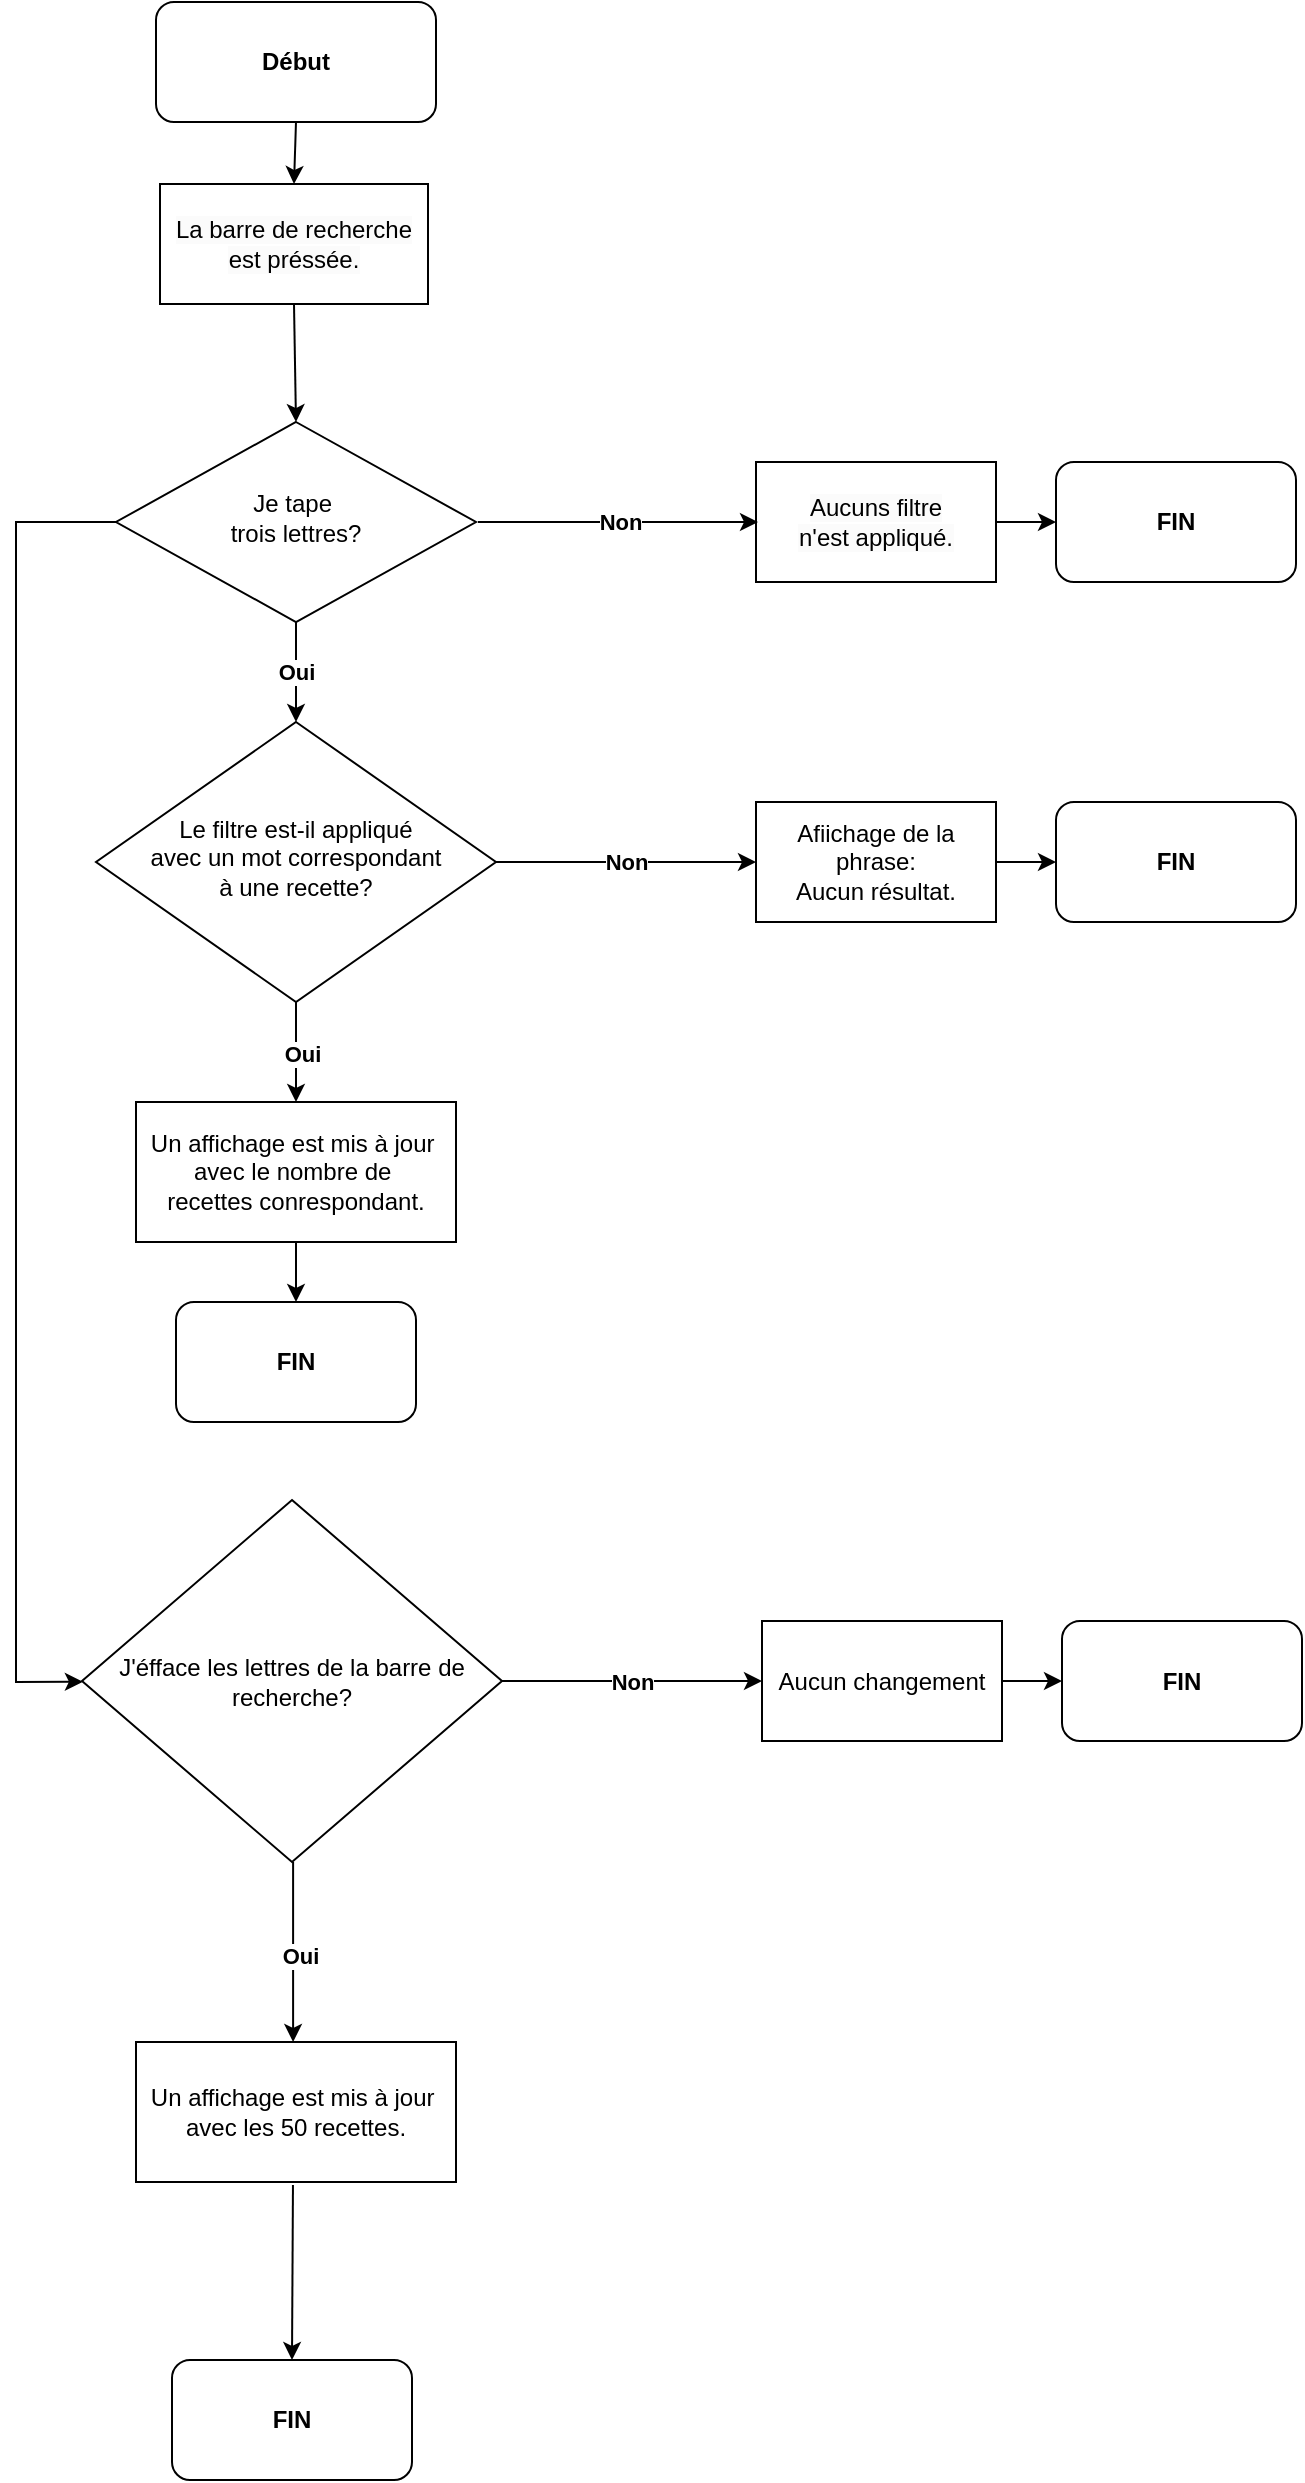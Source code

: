 <mxfile version="21.6.8" type="github">
  <diagram id="C5RBs43oDa-KdzZeNtuy" name="Page-1">
    <mxGraphModel dx="1059" dy="1849" grid="1" gridSize="10" guides="1" tooltips="1" connect="1" arrows="1" fold="1" page="1" pageScale="1" pageWidth="827" pageHeight="1169" math="0" shadow="0">
      <root>
        <mxCell id="WIyWlLk6GJQsqaUBKTNV-0" />
        <mxCell id="WIyWlLk6GJQsqaUBKTNV-1" parent="WIyWlLk6GJQsqaUBKTNV-0" />
        <mxCell id="WIyWlLk6GJQsqaUBKTNV-6" value="Je tape&amp;nbsp;&lt;br&gt;trois lettres?" style="rhombus;whiteSpace=wrap;html=1;shadow=0;fontFamily=Helvetica;fontSize=12;align=center;strokeWidth=1;spacing=6;spacingTop=-4;" parent="WIyWlLk6GJQsqaUBKTNV-1" vertex="1">
          <mxGeometry x="130" y="140" width="180" height="100" as="geometry" />
        </mxCell>
        <mxCell id="WIyWlLk6GJQsqaUBKTNV-10" value="Le filtre est-il appliqué &lt;br&gt;avec un mot correspondant &lt;br&gt;à une recette?" style="rhombus;whiteSpace=wrap;html=1;shadow=0;fontFamily=Helvetica;fontSize=12;align=center;strokeWidth=1;spacing=6;spacingTop=-4;" parent="WIyWlLk6GJQsqaUBKTNV-1" vertex="1">
          <mxGeometry x="120" y="290" width="200" height="140" as="geometry" />
        </mxCell>
        <mxCell id="qFhbp3lelS0BnjIZJEXg-34" value="&lt;span style=&quot;color: rgb(0, 0, 0); font-family: Helvetica; font-size: 12px; font-style: normal; font-variant-ligatures: normal; font-variant-caps: normal; font-weight: 400; letter-spacing: normal; orphans: 2; text-align: center; text-indent: 0px; text-transform: none; widows: 2; word-spacing: 0px; -webkit-text-stroke-width: 0px; background-color: rgb(251, 251, 251); text-decoration-thickness: initial; text-decoration-style: initial; text-decoration-color: initial; float: none; display: inline !important;&quot;&gt;La barre de recherche est préssée.&lt;/span&gt;" style="rounded=0;whiteSpace=wrap;html=1;" vertex="1" parent="WIyWlLk6GJQsqaUBKTNV-1">
          <mxGeometry x="152" y="21" width="134" height="60" as="geometry" />
        </mxCell>
        <mxCell id="qFhbp3lelS0BnjIZJEXg-37" value="&lt;span style=&quot;color: rgb(0, 0, 0); font-family: Helvetica; font-size: 12px; font-style: normal; font-variant-ligatures: normal; font-variant-caps: normal; font-weight: 400; letter-spacing: normal; orphans: 2; text-align: center; text-indent: 0px; text-transform: none; widows: 2; word-spacing: 0px; -webkit-text-stroke-width: 0px; background-color: rgb(251, 251, 251); text-decoration-thickness: initial; text-decoration-style: initial; text-decoration-color: initial; float: none; display: inline !important;&quot;&gt;Aucuns filtre &lt;br&gt;n&#39;est appliqué.&lt;/span&gt;" style="rounded=0;whiteSpace=wrap;html=1;" vertex="1" parent="WIyWlLk6GJQsqaUBKTNV-1">
          <mxGeometry x="450" y="160" width="120" height="60" as="geometry" />
        </mxCell>
        <mxCell id="qFhbp3lelS0BnjIZJEXg-38" value="&lt;b&gt;FIN&lt;/b&gt;" style="rounded=1;whiteSpace=wrap;html=1;" vertex="1" parent="WIyWlLk6GJQsqaUBKTNV-1">
          <mxGeometry x="600" y="160" width="120" height="60" as="geometry" />
        </mxCell>
        <mxCell id="qFhbp3lelS0BnjIZJEXg-39" value="" style="endArrow=classic;html=1;rounded=0;entryX=0;entryY=0.5;entryDx=0;entryDy=0;exitX=1;exitY=0.5;exitDx=0;exitDy=0;" edge="1" parent="WIyWlLk6GJQsqaUBKTNV-1" source="qFhbp3lelS0BnjIZJEXg-37" target="qFhbp3lelS0BnjIZJEXg-38">
          <mxGeometry width="50" height="50" relative="1" as="geometry">
            <mxPoint x="280" y="300" as="sourcePoint" />
            <mxPoint x="330" y="250" as="targetPoint" />
          </mxGeometry>
        </mxCell>
        <mxCell id="qFhbp3lelS0BnjIZJEXg-41" value="Afiichage de la phrase:&lt;br&gt;Aucun résultat." style="rounded=0;whiteSpace=wrap;html=1;" vertex="1" parent="WIyWlLk6GJQsqaUBKTNV-1">
          <mxGeometry x="450" y="330" width="120" height="60" as="geometry" />
        </mxCell>
        <mxCell id="qFhbp3lelS0BnjIZJEXg-53" value="" style="endArrow=classic;html=1;rounded=0;exitX=0.5;exitY=1;exitDx=0;exitDy=0;entryX=0.5;entryY=0;entryDx=0;entryDy=0;" edge="1" parent="WIyWlLk6GJQsqaUBKTNV-1" source="qFhbp3lelS0BnjIZJEXg-34" target="WIyWlLk6GJQsqaUBKTNV-6">
          <mxGeometry width="50" height="50" relative="1" as="geometry">
            <mxPoint x="280" y="300" as="sourcePoint" />
            <mxPoint x="330" y="250" as="targetPoint" />
          </mxGeometry>
        </mxCell>
        <mxCell id="qFhbp3lelS0BnjIZJEXg-60" value="" style="endArrow=classic;html=1;rounded=0;exitX=0.5;exitY=1;exitDx=0;exitDy=0;entryX=0.5;entryY=0;entryDx=0;entryDy=0;" edge="1" parent="WIyWlLk6GJQsqaUBKTNV-1" source="WIyWlLk6GJQsqaUBKTNV-6" target="WIyWlLk6GJQsqaUBKTNV-10">
          <mxGeometry relative="1" as="geometry">
            <mxPoint x="230" y="280" as="sourcePoint" />
            <mxPoint x="390" y="280" as="targetPoint" />
          </mxGeometry>
        </mxCell>
        <mxCell id="qFhbp3lelS0BnjIZJEXg-61" value="&lt;b&gt;Oui&lt;/b&gt;" style="edgeLabel;resizable=0;html=1;align=center;verticalAlign=middle;" connectable="0" vertex="1" parent="qFhbp3lelS0BnjIZJEXg-60">
          <mxGeometry relative="1" as="geometry" />
        </mxCell>
        <mxCell id="qFhbp3lelS0BnjIZJEXg-64" value="&lt;b&gt;Non&lt;/b&gt;" style="endArrow=classic;html=1;rounded=0;exitX=1;exitY=0.5;exitDx=0;exitDy=0;entryX=0;entryY=0.5;entryDx=0;entryDy=0;" edge="1" parent="WIyWlLk6GJQsqaUBKTNV-1">
          <mxGeometry x="0.007" relative="1" as="geometry">
            <mxPoint x="311.0" y="190" as="sourcePoint" />
            <mxPoint x="451" y="190" as="targetPoint" />
            <mxPoint as="offset" />
          </mxGeometry>
        </mxCell>
        <mxCell id="qFhbp3lelS0BnjIZJEXg-68" value="" style="endArrow=classic;html=1;rounded=0;entryX=0;entryY=0.5;entryDx=0;entryDy=0;" edge="1" parent="WIyWlLk6GJQsqaUBKTNV-1" target="qFhbp3lelS0BnjIZJEXg-41">
          <mxGeometry relative="1" as="geometry">
            <mxPoint x="320" y="360" as="sourcePoint" />
            <mxPoint x="390" y="380" as="targetPoint" />
          </mxGeometry>
        </mxCell>
        <mxCell id="qFhbp3lelS0BnjIZJEXg-69" value="&lt;b&gt;Non&lt;/b&gt;" style="edgeLabel;resizable=0;html=1;align=center;verticalAlign=middle;" connectable="0" vertex="1" parent="qFhbp3lelS0BnjIZJEXg-68">
          <mxGeometry relative="1" as="geometry" />
        </mxCell>
        <mxCell id="qFhbp3lelS0BnjIZJEXg-72" value="" style="endArrow=classic;html=1;rounded=0;" edge="1" parent="WIyWlLk6GJQsqaUBKTNV-1">
          <mxGeometry width="50" height="50" relative="1" as="geometry">
            <mxPoint x="570" y="360" as="sourcePoint" />
            <mxPoint x="600" y="360" as="targetPoint" />
          </mxGeometry>
        </mxCell>
        <mxCell id="qFhbp3lelS0BnjIZJEXg-73" value="&lt;b&gt;FIN&lt;/b&gt;" style="rounded=1;whiteSpace=wrap;html=1;" vertex="1" parent="WIyWlLk6GJQsqaUBKTNV-1">
          <mxGeometry x="600" y="330" width="120" height="60" as="geometry" />
        </mxCell>
        <mxCell id="qFhbp3lelS0BnjIZJEXg-74" value="" style="endArrow=classic;html=1;rounded=0;exitX=0.5;exitY=1;exitDx=0;exitDy=0;" edge="1" parent="WIyWlLk6GJQsqaUBKTNV-1" source="WIyWlLk6GJQsqaUBKTNV-10">
          <mxGeometry relative="1" as="geometry">
            <mxPoint x="230" y="450" as="sourcePoint" />
            <mxPoint x="220" y="480" as="targetPoint" />
          </mxGeometry>
        </mxCell>
        <mxCell id="qFhbp3lelS0BnjIZJEXg-78" value="&lt;b&gt;Oui&lt;/b&gt;" style="edgeLabel;html=1;align=center;verticalAlign=middle;resizable=0;points=[];" vertex="1" connectable="0" parent="qFhbp3lelS0BnjIZJEXg-74">
          <mxGeometry x="0.037" y="3" relative="1" as="geometry">
            <mxPoint as="offset" />
          </mxGeometry>
        </mxCell>
        <mxCell id="qFhbp3lelS0BnjIZJEXg-79" value="Un affichage est mis à jour&amp;nbsp;&lt;br&gt;avec le nombre de&amp;nbsp;&lt;br&gt;recettes conrespondant." style="rounded=0;whiteSpace=wrap;html=1;" vertex="1" parent="WIyWlLk6GJQsqaUBKTNV-1">
          <mxGeometry x="140" y="480" width="160" height="70" as="geometry" />
        </mxCell>
        <mxCell id="qFhbp3lelS0BnjIZJEXg-81" value="J&#39;éfface les lettres de la barre de recherche?" style="rhombus;whiteSpace=wrap;html=1;" vertex="1" parent="WIyWlLk6GJQsqaUBKTNV-1">
          <mxGeometry x="113" y="679" width="210" height="181" as="geometry" />
        </mxCell>
        <mxCell id="qFhbp3lelS0BnjIZJEXg-82" value="Aucun changement" style="rounded=0;whiteSpace=wrap;html=1;" vertex="1" parent="WIyWlLk6GJQsqaUBKTNV-1">
          <mxGeometry x="453" y="739.5" width="120" height="60" as="geometry" />
        </mxCell>
        <mxCell id="qFhbp3lelS0BnjIZJEXg-83" value="" style="endArrow=classic;html=1;rounded=0;entryX=0;entryY=0.5;entryDx=0;entryDy=0;" edge="1" parent="WIyWlLk6GJQsqaUBKTNV-1" target="qFhbp3lelS0BnjIZJEXg-82">
          <mxGeometry relative="1" as="geometry">
            <mxPoint x="323" y="769.5" as="sourcePoint" />
            <mxPoint x="393" y="789.5" as="targetPoint" />
          </mxGeometry>
        </mxCell>
        <mxCell id="qFhbp3lelS0BnjIZJEXg-84" value="&lt;b&gt;Non&lt;/b&gt;" style="edgeLabel;resizable=0;html=1;align=center;verticalAlign=middle;" connectable="0" vertex="1" parent="qFhbp3lelS0BnjIZJEXg-83">
          <mxGeometry relative="1" as="geometry" />
        </mxCell>
        <mxCell id="qFhbp3lelS0BnjIZJEXg-85" value="" style="endArrow=classic;html=1;rounded=0;" edge="1" parent="WIyWlLk6GJQsqaUBKTNV-1">
          <mxGeometry width="50" height="50" relative="1" as="geometry">
            <mxPoint x="573" y="769.5" as="sourcePoint" />
            <mxPoint x="603" y="769.5" as="targetPoint" />
          </mxGeometry>
        </mxCell>
        <mxCell id="qFhbp3lelS0BnjIZJEXg-86" value="&lt;b&gt;FIN&lt;/b&gt;" style="rounded=1;whiteSpace=wrap;html=1;" vertex="1" parent="WIyWlLk6GJQsqaUBKTNV-1">
          <mxGeometry x="603" y="739.5" width="120" height="60" as="geometry" />
        </mxCell>
        <mxCell id="qFhbp3lelS0BnjIZJEXg-87" value="" style="endArrow=classic;html=1;rounded=0;exitX=0.5;exitY=1;exitDx=0;exitDy=0;" edge="1" parent="WIyWlLk6GJQsqaUBKTNV-1">
          <mxGeometry relative="1" as="geometry">
            <mxPoint x="218.55" y="860" as="sourcePoint" />
            <mxPoint x="218.55" y="950" as="targetPoint" />
          </mxGeometry>
        </mxCell>
        <mxCell id="qFhbp3lelS0BnjIZJEXg-88" value="&lt;b&gt;Oui&lt;/b&gt;" style="edgeLabel;html=1;align=center;verticalAlign=middle;resizable=0;points=[];" vertex="1" connectable="0" parent="qFhbp3lelS0BnjIZJEXg-87">
          <mxGeometry x="0.037" y="3" relative="1" as="geometry">
            <mxPoint as="offset" />
          </mxGeometry>
        </mxCell>
        <mxCell id="qFhbp3lelS0BnjIZJEXg-89" value="Un affichage est mis à jour&amp;nbsp;&lt;br&gt;avec les 50 recettes." style="rounded=0;whiteSpace=wrap;html=1;" vertex="1" parent="WIyWlLk6GJQsqaUBKTNV-1">
          <mxGeometry x="140" y="950" width="160" height="70" as="geometry" />
        </mxCell>
        <mxCell id="qFhbp3lelS0BnjIZJEXg-90" value="" style="endArrow=classic;html=1;rounded=0;exitX=0.453;exitY=1.035;exitDx=0;exitDy=0;exitPerimeter=0;" edge="1" parent="WIyWlLk6GJQsqaUBKTNV-1">
          <mxGeometry width="50" height="50" relative="1" as="geometry">
            <mxPoint x="218.48" y="1021.45" as="sourcePoint" />
            <mxPoint x="218" y="1109" as="targetPoint" />
          </mxGeometry>
        </mxCell>
        <mxCell id="qFhbp3lelS0BnjIZJEXg-91" value="&lt;b&gt;FIN&lt;/b&gt;" style="rounded=1;whiteSpace=wrap;html=1;" vertex="1" parent="WIyWlLk6GJQsqaUBKTNV-1">
          <mxGeometry x="158" y="1109" width="120" height="60" as="geometry" />
        </mxCell>
        <mxCell id="qFhbp3lelS0BnjIZJEXg-93" value="&lt;b&gt;Début&lt;/b&gt;" style="rounded=1;whiteSpace=wrap;html=1;" vertex="1" parent="WIyWlLk6GJQsqaUBKTNV-1">
          <mxGeometry x="150" y="-70" width="140" height="60" as="geometry" />
        </mxCell>
        <mxCell id="qFhbp3lelS0BnjIZJEXg-94" value="" style="endArrow=classic;html=1;rounded=0;exitX=0.5;exitY=1;exitDx=0;exitDy=0;entryX=0.5;entryY=0;entryDx=0;entryDy=0;" edge="1" parent="WIyWlLk6GJQsqaUBKTNV-1" source="qFhbp3lelS0BnjIZJEXg-93" target="qFhbp3lelS0BnjIZJEXg-34">
          <mxGeometry width="50" height="50" relative="1" as="geometry">
            <mxPoint x="310" y="90" as="sourcePoint" />
            <mxPoint x="360" y="40" as="targetPoint" />
          </mxGeometry>
        </mxCell>
        <mxCell id="qFhbp3lelS0BnjIZJEXg-95" value="" style="endArrow=classic;html=1;rounded=0;exitX=0.5;exitY=1;exitDx=0;exitDy=0;" edge="1" parent="WIyWlLk6GJQsqaUBKTNV-1" source="qFhbp3lelS0BnjIZJEXg-79">
          <mxGeometry width="50" height="50" relative="1" as="geometry">
            <mxPoint x="240" y="620" as="sourcePoint" />
            <mxPoint x="220" y="580" as="targetPoint" />
          </mxGeometry>
        </mxCell>
        <mxCell id="qFhbp3lelS0BnjIZJEXg-96" value="&lt;b&gt;FIN&lt;/b&gt;" style="rounded=1;whiteSpace=wrap;html=1;" vertex="1" parent="WIyWlLk6GJQsqaUBKTNV-1">
          <mxGeometry x="160" y="580" width="120" height="60" as="geometry" />
        </mxCell>
        <mxCell id="qFhbp3lelS0BnjIZJEXg-97" value="" style="endArrow=classic;html=1;rounded=0;exitX=0;exitY=0.5;exitDx=0;exitDy=0;" edge="1" parent="WIyWlLk6GJQsqaUBKTNV-1" source="WIyWlLk6GJQsqaUBKTNV-6" target="qFhbp3lelS0BnjIZJEXg-81">
          <mxGeometry width="50" height="50" relative="1" as="geometry">
            <mxPoint x="240" y="620" as="sourcePoint" />
            <mxPoint x="110" y="770" as="targetPoint" />
            <Array as="points">
              <mxPoint x="80" y="190" />
              <mxPoint x="80" y="770" />
            </Array>
          </mxGeometry>
        </mxCell>
      </root>
    </mxGraphModel>
  </diagram>
</mxfile>
